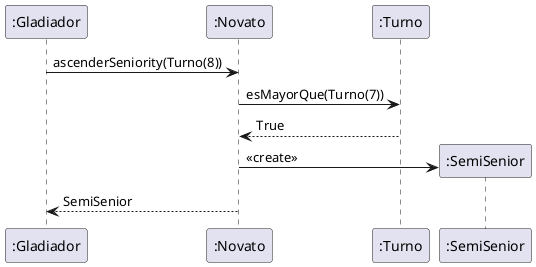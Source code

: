 @startuml gladiadorNovatoAscenderSeniorityTurno8

participant Gladiador as ":Gladiador"
participant Novato as ":Novato"
participant Turno as ":Turno"

Gladiador -> Novato: ascenderSeniority(Turno(8))
Novato -> Turno: esMayorQue(Turno(7))
Turno --> Novato: True

create SemiSenior as ":SemiSenior"
Novato -> SemiSenior: <<create>>

Novato --> Gladiador: SemiSenior

@enduml